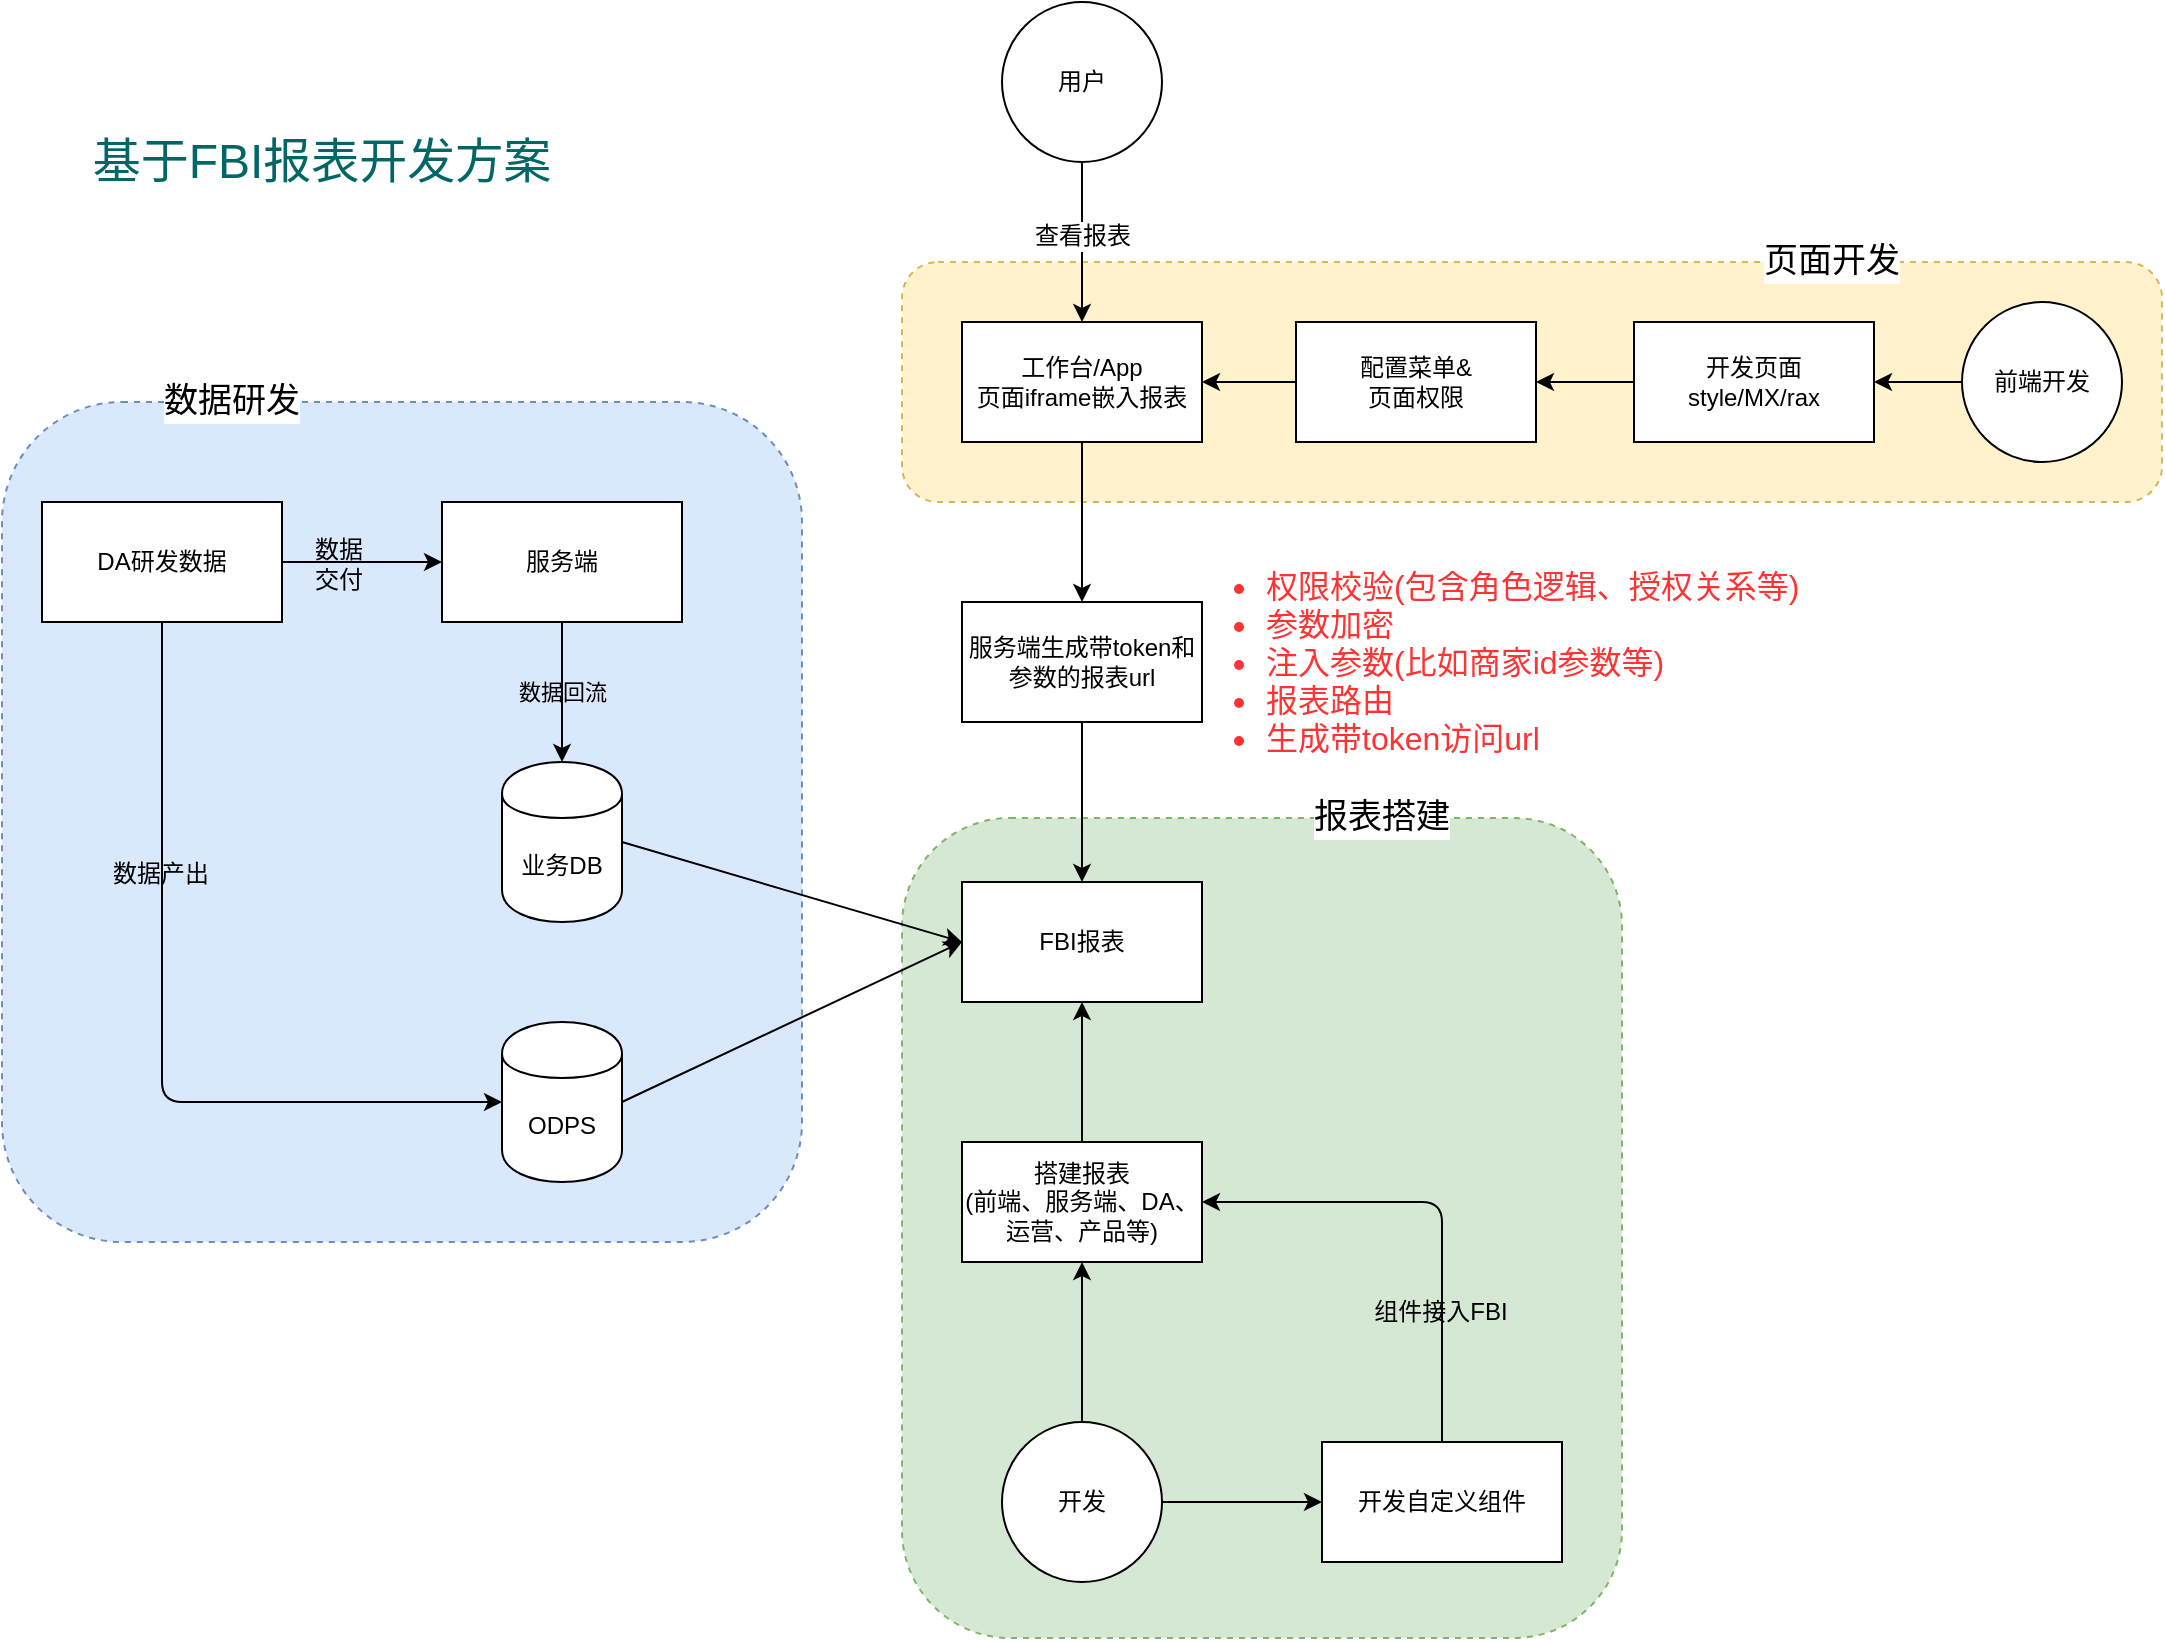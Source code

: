 <mxfile version="10.6.7" type="github"><diagram id="4EzJTsCupZVBoDBaUbar" name="Page-1"><mxGraphModel dx="1398" dy="778" grid="1" gridSize="10" guides="1" tooltips="1" connect="1" arrows="1" fold="1" page="1" pageScale="1" pageWidth="850" pageHeight="1100" math="0" shadow="0"><root><mxCell id="0"/><mxCell id="1" parent="0"/><mxCell id="VxaSYWuHiOCu9QbyOag2-57" value="" style="rounded=1;whiteSpace=wrap;html=1;fillColor=#fff2cc;dashed=1;strokeColor=#d6b656;" parent="1" vertex="1"><mxGeometry x="450" y="170" width="630" height="120" as="geometry"/></mxCell><mxCell id="VxaSYWuHiOCu9QbyOag2-55" value="" style="rounded=1;whiteSpace=wrap;html=1;fillColor=#d5e8d4;dashed=1;strokeColor=#82b366;" parent="1" vertex="1"><mxGeometry x="450" y="448" width="360" height="410" as="geometry"/></mxCell><mxCell id="VxaSYWuHiOCu9QbyOag2-52" value="" style="rounded=1;whiteSpace=wrap;html=1;fillColor=#dae8fc;dashed=1;strokeColor=#6c8ebf;" parent="1" vertex="1"><mxGeometry y="240" width="400" height="420" as="geometry"/></mxCell><mxCell id="VxaSYWuHiOCu9QbyOag2-18" value="" style="edgeStyle=orthogonalEdgeStyle;rounded=0;orthogonalLoop=1;jettySize=auto;html=1;" parent="1" source="VxaSYWuHiOCu9QbyOag2-16" target="VxaSYWuHiOCu9QbyOag2-17" edge="1"><mxGeometry relative="1" as="geometry"/></mxCell><mxCell id="Q2NVrhiikCHSSvDbS6ir-1" value="数据&lt;br&gt;交付" style="text;html=1;resizable=0;points=[];align=center;verticalAlign=middle;labelBackgroundColor=none;" parent="VxaSYWuHiOCu9QbyOag2-18" vertex="1" connectable="0"><mxGeometry x="-0.3" y="-1" relative="1" as="geometry"><mxPoint as="offset"/></mxGeometry></mxCell><mxCell id="VxaSYWuHiOCu9QbyOag2-16" value="DA研发数据" style="rounded=0;whiteSpace=wrap;html=1;" parent="1" vertex="1"><mxGeometry x="20" y="290" width="120" height="60" as="geometry"/></mxCell><mxCell id="VxaSYWuHiOCu9QbyOag2-20" value="数据回流" style="edgeStyle=orthogonalEdgeStyle;rounded=0;orthogonalLoop=1;jettySize=auto;html=1;labelBackgroundColor=none;" parent="1" source="VxaSYWuHiOCu9QbyOag2-17" target="VxaSYWuHiOCu9QbyOag2-19" edge="1"><mxGeometry relative="1" as="geometry"/></mxCell><mxCell id="VxaSYWuHiOCu9QbyOag2-17" value="服务端" style="rounded=0;whiteSpace=wrap;html=1;" parent="1" vertex="1"><mxGeometry x="220" y="290" width="120" height="60" as="geometry"/></mxCell><mxCell id="VxaSYWuHiOCu9QbyOag2-19" value="业务DB" style="shape=cylinder;whiteSpace=wrap;html=1;boundedLbl=1;backgroundOutline=1;" parent="1" vertex="1"><mxGeometry x="250" y="420" width="60" height="80" as="geometry"/></mxCell><mxCell id="VxaSYWuHiOCu9QbyOag2-21" value="ODPS" style="shape=cylinder;whiteSpace=wrap;html=1;boundedLbl=1;backgroundOutline=1;" parent="1" vertex="1"><mxGeometry x="250" y="550" width="60" height="80" as="geometry"/></mxCell><mxCell id="VxaSYWuHiOCu9QbyOag2-22" value="" style="endArrow=classic;html=1;exitX=0.5;exitY=1;exitDx=0;exitDy=0;entryX=0;entryY=0.5;entryDx=0;entryDy=0;" parent="1" source="VxaSYWuHiOCu9QbyOag2-16" target="VxaSYWuHiOCu9QbyOag2-21" edge="1"><mxGeometry width="50" height="50" relative="1" as="geometry"><mxPoint x="20" y="700" as="sourcePoint"/><mxPoint x="70" y="650" as="targetPoint"/><Array as="points"><mxPoint x="80" y="590"/></Array></mxGeometry></mxCell><mxCell id="Q2NVrhiikCHSSvDbS6ir-2" value="数据产出" style="text;html=1;resizable=0;points=[];align=center;verticalAlign=middle;labelBackgroundColor=none;" parent="VxaSYWuHiOCu9QbyOag2-22" vertex="1" connectable="0"><mxGeometry x="-0.385" y="-1" relative="1" as="geometry"><mxPoint as="offset"/></mxGeometry></mxCell><mxCell id="VxaSYWuHiOCu9QbyOag2-30" value="" style="edgeStyle=orthogonalEdgeStyle;rounded=0;orthogonalLoop=1;jettySize=auto;html=1;" parent="1" source="VxaSYWuHiOCu9QbyOag2-23" target="VxaSYWuHiOCu9QbyOag2-29" edge="1"><mxGeometry relative="1" as="geometry"/></mxCell><mxCell id="VxaSYWuHiOCu9QbyOag2-23" value="服务端生成带token和参数的报表url" style="rounded=0;whiteSpace=wrap;html=1;" parent="1" vertex="1"><mxGeometry x="480" y="340" width="120" height="60" as="geometry"/></mxCell><mxCell id="VxaSYWuHiOCu9QbyOag2-29" value="FBI报表" style="rounded=0;whiteSpace=wrap;html=1;" parent="1" vertex="1"><mxGeometry x="480" y="480" width="120" height="60" as="geometry"/></mxCell><mxCell id="VxaSYWuHiOCu9QbyOag2-26" value="" style="edgeStyle=orthogonalEdgeStyle;rounded=0;orthogonalLoop=1;jettySize=auto;html=1;" parent="1" source="VxaSYWuHiOCu9QbyOag2-24" target="VxaSYWuHiOCu9QbyOag2-25" edge="1"><mxGeometry relative="1" as="geometry"/></mxCell><mxCell id="VxaSYWuHiOCu9QbyOag2-27" value="查看报表" style="text;html=1;resizable=0;points=[];align=center;verticalAlign=middle;labelBackgroundColor=#ffffff;" parent="VxaSYWuHiOCu9QbyOag2-26" vertex="1" connectable="0"><mxGeometry x="-0.075" relative="1" as="geometry"><mxPoint as="offset"/></mxGeometry></mxCell><mxCell id="VxaSYWuHiOCu9QbyOag2-24" value="用户" style="ellipse;whiteSpace=wrap;html=1;aspect=fixed;" parent="1" vertex="1"><mxGeometry x="500" y="40" width="80" height="80" as="geometry"/></mxCell><mxCell id="VxaSYWuHiOCu9QbyOag2-28" value="" style="edgeStyle=orthogonalEdgeStyle;rounded=0;orthogonalLoop=1;jettySize=auto;html=1;" parent="1" source="VxaSYWuHiOCu9QbyOag2-25" target="VxaSYWuHiOCu9QbyOag2-23" edge="1"><mxGeometry relative="1" as="geometry"/></mxCell><mxCell id="VxaSYWuHiOCu9QbyOag2-25" value="工作台/App&lt;br&gt;页面iframe嵌入报表&lt;br&gt;" style="rounded=0;whiteSpace=wrap;html=1;" parent="1" vertex="1"><mxGeometry x="480" y="200" width="120" height="60" as="geometry"/></mxCell><mxCell id="VxaSYWuHiOCu9QbyOag2-31" value="" style="endArrow=classic;html=1;exitX=1;exitY=0.5;exitDx=0;exitDy=0;entryX=0;entryY=0.5;entryDx=0;entryDy=0;" parent="1" source="VxaSYWuHiOCu9QbyOag2-19" target="VxaSYWuHiOCu9QbyOag2-29" edge="1"><mxGeometry width="50" height="50" relative="1" as="geometry"><mxPoint x="20" y="700" as="sourcePoint"/><mxPoint x="70" y="650" as="targetPoint"/></mxGeometry></mxCell><mxCell id="VxaSYWuHiOCu9QbyOag2-32" value="" style="endArrow=classic;html=1;exitX=1;exitY=0.5;exitDx=0;exitDy=0;entryX=0;entryY=0.5;entryDx=0;entryDy=0;" parent="1" source="VxaSYWuHiOCu9QbyOag2-21" target="VxaSYWuHiOCu9QbyOag2-29" edge="1"><mxGeometry width="50" height="50" relative="1" as="geometry"><mxPoint x="20" y="700" as="sourcePoint"/><mxPoint x="70" y="650" as="targetPoint"/></mxGeometry></mxCell><mxCell id="VxaSYWuHiOCu9QbyOag2-34" value="" style="edgeStyle=orthogonalEdgeStyle;rounded=0;orthogonalLoop=1;jettySize=auto;html=1;" parent="1" source="VxaSYWuHiOCu9QbyOag2-33" target="VxaSYWuHiOCu9QbyOag2-29" edge="1"><mxGeometry relative="1" as="geometry"/></mxCell><mxCell id="VxaSYWuHiOCu9QbyOag2-33" value="搭建报表&lt;br&gt;(前端、服务端、DA、运营、产品等)&lt;br&gt;" style="rounded=0;whiteSpace=wrap;html=1;" parent="1" vertex="1"><mxGeometry x="480" y="610" width="120" height="60" as="geometry"/></mxCell><mxCell id="VxaSYWuHiOCu9QbyOag2-36" value="" style="edgeStyle=orthogonalEdgeStyle;rounded=0;orthogonalLoop=1;jettySize=auto;html=1;" parent="1" source="VxaSYWuHiOCu9QbyOag2-35" target="VxaSYWuHiOCu9QbyOag2-33" edge="1"><mxGeometry relative="1" as="geometry"/></mxCell><mxCell id="VxaSYWuHiOCu9QbyOag2-39" value="" style="edgeStyle=orthogonalEdgeStyle;rounded=0;orthogonalLoop=1;jettySize=auto;html=1;" parent="1" source="VxaSYWuHiOCu9QbyOag2-35" edge="1"><mxGeometry relative="1" as="geometry"><mxPoint x="660" y="790" as="targetPoint"/></mxGeometry></mxCell><mxCell id="VxaSYWuHiOCu9QbyOag2-35" value="开发&lt;br&gt;" style="ellipse;whiteSpace=wrap;html=1;aspect=fixed;" parent="1" vertex="1"><mxGeometry x="500" y="750" width="80" height="80" as="geometry"/></mxCell><mxCell id="VxaSYWuHiOCu9QbyOag2-40" value="开发自定义组件" style="rounded=0;whiteSpace=wrap;html=1;" parent="1" vertex="1"><mxGeometry x="660" y="760" width="120" height="60" as="geometry"/></mxCell><mxCell id="VxaSYWuHiOCu9QbyOag2-41" value="" style="endArrow=classic;html=1;exitX=0.5;exitY=0;exitDx=0;exitDy=0;entryX=1;entryY=0.5;entryDx=0;entryDy=0;" parent="1" source="VxaSYWuHiOCu9QbyOag2-40" target="VxaSYWuHiOCu9QbyOag2-33" edge="1"><mxGeometry width="50" height="50" relative="1" as="geometry"><mxPoint x="20" y="900" as="sourcePoint"/><mxPoint x="70" y="850" as="targetPoint"/><Array as="points"><mxPoint x="720" y="640"/></Array></mxGeometry></mxCell><mxCell id="Q2NVrhiikCHSSvDbS6ir-6" value="&lt;font color=&quot;#000000&quot; style=&quot;font-size: 12px&quot;&gt;组件接入FBI&lt;/font&gt;" style="text;html=1;resizable=0;points=[];align=center;verticalAlign=middle;labelBackgroundColor=none;fontSize=16;fontColor=#FF3333;" parent="VxaSYWuHiOCu9QbyOag2-41" vertex="1" connectable="0"><mxGeometry x="-0.442" y="1" relative="1" as="geometry"><mxPoint as="offset"/></mxGeometry></mxCell><mxCell id="VxaSYWuHiOCu9QbyOag2-43" value="开发页面&lt;br&gt;style/MX/rax&lt;br&gt;" style="rounded=0;whiteSpace=wrap;html=1;" parent="1" vertex="1"><mxGeometry x="816" y="200" width="120" height="60" as="geometry"/></mxCell><mxCell id="VxaSYWuHiOCu9QbyOag2-50" value="" style="edgeStyle=orthogonalEdgeStyle;rounded=0;orthogonalLoop=1;jettySize=auto;html=1;" parent="1" source="VxaSYWuHiOCu9QbyOag2-49" target="VxaSYWuHiOCu9QbyOag2-43" edge="1"><mxGeometry relative="1" as="geometry"/></mxCell><mxCell id="VxaSYWuHiOCu9QbyOag2-49" value="前端开发" style="ellipse;whiteSpace=wrap;html=1;aspect=fixed;" parent="1" vertex="1"><mxGeometry x="980" y="190" width="80" height="80" as="geometry"/></mxCell><mxCell id="VxaSYWuHiOCu9QbyOag2-53" value="数据研发" style="text;html=1;strokeColor=none;fillColor=none;align=center;verticalAlign=middle;whiteSpace=wrap;rounded=0;dashed=1;labelBackgroundColor=#ffffff;fontSize=17;" parent="1" vertex="1"><mxGeometry x="80" y="230" width="70" height="20" as="geometry"/></mxCell><mxCell id="VxaSYWuHiOCu9QbyOag2-56" value="报表搭建" style="text;html=1;strokeColor=none;fillColor=none;align=center;verticalAlign=middle;whiteSpace=wrap;rounded=0;dashed=1;labelBackgroundColor=#ffffff;fontSize=17;" parent="1" vertex="1"><mxGeometry x="655" y="438" width="70" height="20" as="geometry"/></mxCell><mxCell id="VxaSYWuHiOCu9QbyOag2-58" value="页面开发" style="text;html=1;strokeColor=none;fillColor=none;align=center;verticalAlign=middle;whiteSpace=wrap;rounded=0;dashed=1;labelBackgroundColor=#ffffff;fontSize=17;" parent="1" vertex="1"><mxGeometry x="880" y="160" width="70" height="20" as="geometry"/></mxCell><mxCell id="Q2NVrhiikCHSSvDbS6ir-3" value="基于FBI报表开发方案" style="text;html=1;strokeColor=none;fillColor=none;align=center;verticalAlign=middle;whiteSpace=wrap;rounded=0;fontSize=24;fontColor=#006666;" parent="1" vertex="1"><mxGeometry x="40" y="110" width="240" height="20" as="geometry"/></mxCell><mxCell id="Q2NVrhiikCHSSvDbS6ir-4" value="&lt;div style=&quot;text-align: left&quot;&gt;&lt;ul&gt;&lt;li&gt;&lt;span&gt;权限校验(包含角色逻辑、授权关系等)&lt;/span&gt;&lt;/li&gt;&lt;li&gt;&lt;span&gt;参数加密&lt;/span&gt;&lt;/li&gt;&lt;li&gt;注入参数(比如商家id参数等)&lt;/li&gt;&lt;li&gt;&lt;span&gt;报表路由&lt;/span&gt;&lt;/li&gt;&lt;li&gt;生成带token访问url&lt;/li&gt;&lt;/ul&gt;&lt;/div&gt;" style="text;html=1;strokeColor=none;fillColor=none;align=left;verticalAlign=middle;whiteSpace=wrap;rounded=0;fontSize=16;fontColor=#FF3333;" parent="1" vertex="1"><mxGeometry x="590" y="310" width="350" height="120" as="geometry"/></mxCell><mxCell id="Q2NVrhiikCHSSvDbS6ir-8" value="配置菜单&amp;amp;&lt;br&gt;页面权限" style="rounded=0;whiteSpace=wrap;html=1;labelBackgroundColor=#ffffff;fontSize=12;fontColor=#000000;align=center;" parent="1" vertex="1"><mxGeometry x="647" y="200" width="120" height="60" as="geometry"/></mxCell><mxCell id="Q2NVrhiikCHSSvDbS6ir-9" value="" style="endArrow=classic;html=1;labelBackgroundColor=none;fontSize=12;fontColor=#000000;entryX=1;entryY=0.5;entryDx=0;entryDy=0;exitX=0;exitY=0.5;exitDx=0;exitDy=0;" parent="1" source="Q2NVrhiikCHSSvDbS6ir-8" target="VxaSYWuHiOCu9QbyOag2-25" edge="1"><mxGeometry width="50" height="50" relative="1" as="geometry"><mxPoint x="10" y="930" as="sourcePoint"/><mxPoint x="60" y="880" as="targetPoint"/></mxGeometry></mxCell><mxCell id="Q2NVrhiikCHSSvDbS6ir-10" value="" style="endArrow=classic;html=1;labelBackgroundColor=none;fontSize=12;fontColor=#000000;entryX=1;entryY=0.5;entryDx=0;entryDy=0;exitX=0;exitY=0.5;exitDx=0;exitDy=0;" parent="1" source="VxaSYWuHiOCu9QbyOag2-43" target="Q2NVrhiikCHSSvDbS6ir-8" edge="1"><mxGeometry width="50" height="50" relative="1" as="geometry"><mxPoint x="10" y="930" as="sourcePoint"/><mxPoint x="60" y="880" as="targetPoint"/></mxGeometry></mxCell></root></mxGraphModel></diagram></mxfile>